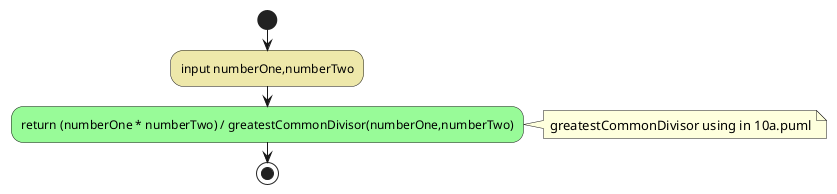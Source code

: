 @startuml leastCommonMultiple
start
    #PaleGoldenRod:input numberOne,numberTwo;
    #PaleGreen:return (numberOne * numberTwo) / greatestCommonDivisor(numberOne,numberTwo);
    note right
        greatestCommonDivisor using in 10a.puml
    end note
stop
@enduml